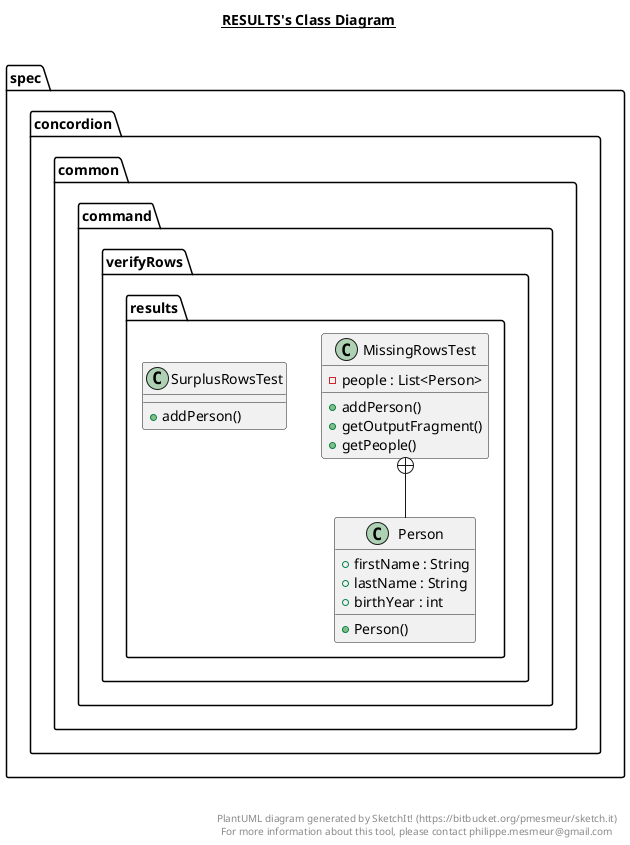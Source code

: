 @startuml

title __RESULTS's Class Diagram__\n

  package spec.concordion {
    package spec.concordion.common.command {
      package spec.concordion.common.command.verifyRows {
        package spec.concordion.common.command.verifyRows.results {
          class MissingRowsTest {
              - people : List<Person>
              + addPerson()
              + getOutputFragment()
              + getPeople()
          }
        }
      }
    }
  }
  

  package spec.concordion {
    package spec.concordion.common.command {
      package spec.concordion.common.command.verifyRows {
        package spec.concordion.common.command.verifyRows.results {
          class Person {
              + firstName : String
              + lastName : String
              + birthYear : int
              + Person()
          }
        }
      }
    }
  }
  

  package spec.concordion {
    package spec.concordion.common.command {
      package spec.concordion.common.command.verifyRows {
        package spec.concordion.common.command.verifyRows.results {
          class SurplusRowsTest {
              + addPerson()
          }
        }
      }
    }
  }
  

  MissingRowsTest +-down- Person


right footer


PlantUML diagram generated by SketchIt! (https://bitbucket.org/pmesmeur/sketch.it)
For more information about this tool, please contact philippe.mesmeur@gmail.com
endfooter

@enduml

